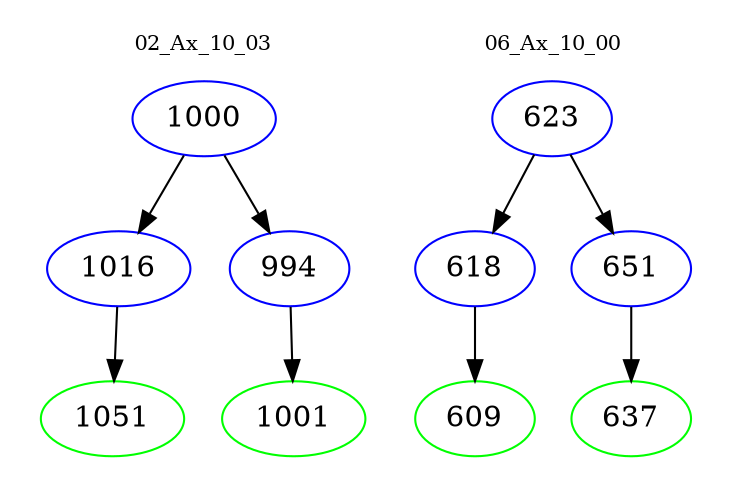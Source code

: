 digraph{
subgraph cluster_0 {
color = white
label = "02_Ax_10_03";
fontsize=10;
T0_1000 [label="1000", color="blue"]
T0_1000 -> T0_1016 [color="black"]
T0_1016 [label="1016", color="blue"]
T0_1016 -> T0_1051 [color="black"]
T0_1051 [label="1051", color="green"]
T0_1000 -> T0_994 [color="black"]
T0_994 [label="994", color="blue"]
T0_994 -> T0_1001 [color="black"]
T0_1001 [label="1001", color="green"]
}
subgraph cluster_1 {
color = white
label = "06_Ax_10_00";
fontsize=10;
T1_623 [label="623", color="blue"]
T1_623 -> T1_618 [color="black"]
T1_618 [label="618", color="blue"]
T1_618 -> T1_609 [color="black"]
T1_609 [label="609", color="green"]
T1_623 -> T1_651 [color="black"]
T1_651 [label="651", color="blue"]
T1_651 -> T1_637 [color="black"]
T1_637 [label="637", color="green"]
}
}
